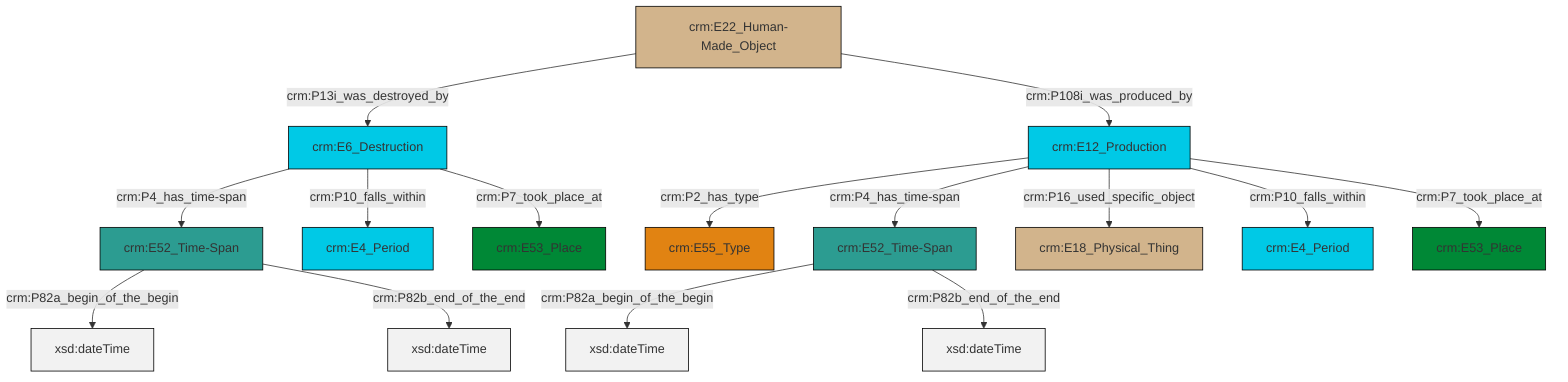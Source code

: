 graph TD
classDef Literal fill:#f2f2f2,stroke:#000000;
classDef CRM_Entity fill:#FFFFFF,stroke:#000000;
classDef Temporal_Entity fill:#00C9E6, stroke:#000000;
classDef Type fill:#E18312, stroke:#000000;
classDef Time-Span fill:#2C9C91, stroke:#000000;
classDef Appellation fill:#FFEB7F, stroke:#000000;
classDef Place fill:#008836, stroke:#000000;
classDef Persistent_Item fill:#B266B2, stroke:#000000;
classDef Conceptual_Object fill:#FFD700, stroke:#000000;
classDef Physical_Thing fill:#D2B48C, stroke:#000000;
classDef Actor fill:#f58aad, stroke:#000000;
classDef PC_Classes fill:#4ce600, stroke:#000000;
classDef Multi fill:#cccccc,stroke:#000000;

0["crm:E12_Production"]:::Temporal_Entity -->|crm:P2_has_type| 1["crm:E55_Type"]:::Type
2["crm:E6_Destruction"]:::Temporal_Entity -->|crm:P4_has_time-span| 3["crm:E52_Time-Span"]:::Time-Span
0["crm:E12_Production"]:::Temporal_Entity -->|crm:P4_has_time-span| 4["crm:E52_Time-Span"]:::Time-Span
2["crm:E6_Destruction"]:::Temporal_Entity -->|crm:P10_falls_within| 6["crm:E4_Period"]:::Temporal_Entity
0["crm:E12_Production"]:::Temporal_Entity -->|crm:P16_used_specific_object| 7["crm:E18_Physical_Thing"]:::Physical_Thing
8["crm:E22_Human-Made_Object"]:::Physical_Thing -->|crm:P13i_was_destroyed_by| 2["crm:E6_Destruction"]:::Temporal_Entity
4["crm:E52_Time-Span"]:::Time-Span -->|crm:P82a_begin_of_the_begin| 9[xsd:dateTime]:::Literal
8["crm:E22_Human-Made_Object"]:::Physical_Thing -->|crm:P108i_was_produced_by| 0["crm:E12_Production"]:::Temporal_Entity
3["crm:E52_Time-Span"]:::Time-Span -->|crm:P82a_begin_of_the_begin| 14[xsd:dateTime]:::Literal
4["crm:E52_Time-Span"]:::Time-Span -->|crm:P82b_end_of_the_end| 15[xsd:dateTime]:::Literal
2["crm:E6_Destruction"]:::Temporal_Entity -->|crm:P7_took_place_at| 12["crm:E53_Place"]:::Place
3["crm:E52_Time-Span"]:::Time-Span -->|crm:P82b_end_of_the_end| 18[xsd:dateTime]:::Literal
0["crm:E12_Production"]:::Temporal_Entity -->|crm:P10_falls_within| 10["crm:E4_Period"]:::Temporal_Entity
0["crm:E12_Production"]:::Temporal_Entity -->|crm:P7_took_place_at| 19["crm:E53_Place"]:::Place